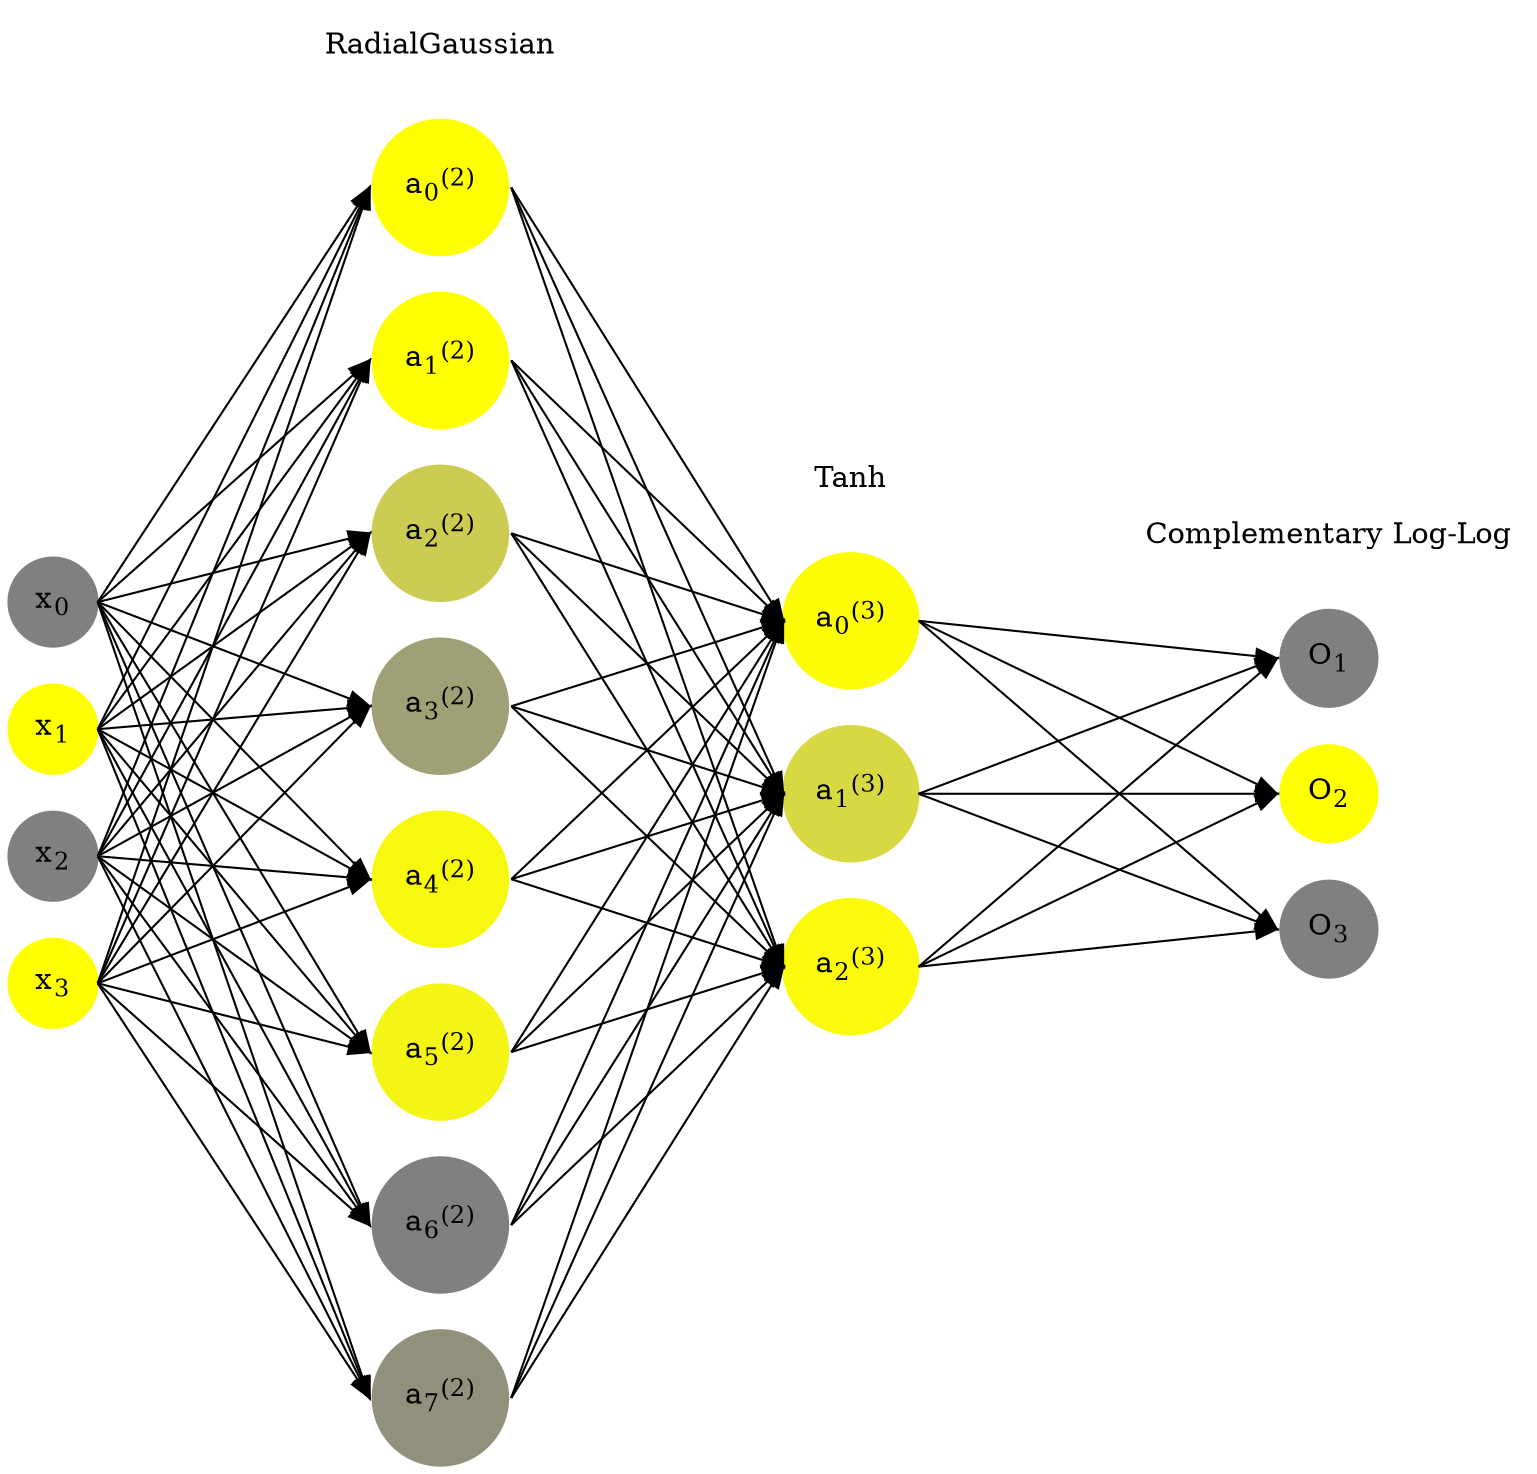digraph G {
	rankdir = LR;
	splines=false;
	edge[style=invis];
	ranksep= 1.4;
	{
	node [shape=circle, color="0.1667, 0.0, 0.5", style=filled, fillcolor="0.1667, 0.0, 0.5"];
	x0 [label=<x<sub>0</sub>>];
	}
	{
	node [shape=circle, color="0.1667, 1.0, 1.0", style=filled, fillcolor="0.1667, 1.0, 1.0"];
	x1 [label=<x<sub>1</sub>>];
	}
	{
	node [shape=circle, color="0.1667, 0.0, 0.5", style=filled, fillcolor="0.1667, 0.0, 0.5"];
	x2 [label=<x<sub>2</sub>>];
	}
	{
	node [shape=circle, color="0.1667, 1.0, 1.0", style=filled, fillcolor="0.1667, 1.0, 1.0"];
	x3 [label=<x<sub>3</sub>>];
	}
	{
	node [shape=circle, color="0.1667, 0.996003, 0.998002", style=filled, fillcolor="0.1667, 0.996003, 0.998002"];
	a02 [label=<a<sub>0</sub><sup>(2)</sup>>];
	}
	{
	node [shape=circle, color="0.1667, 0.993575, 0.996788", style=filled, fillcolor="0.1667, 0.993575, 0.996788"];
	a12 [label=<a<sub>1</sub><sup>(2)</sup>>];
	}
	{
	node [shape=circle, color="0.1667, 0.598176, 0.799088", style=filled, fillcolor="0.1667, 0.598176, 0.799088"];
	a22 [label=<a<sub>2</sub><sup>(2)</sup>>];
	}
	{
	node [shape=circle, color="0.1667, 0.252248, 0.626124", style=filled, fillcolor="0.1667, 0.252248, 0.626124"];
	a32 [label=<a<sub>3</sub><sup>(2)</sup>>];
	}
	{
	node [shape=circle, color="0.1667, 0.943343, 0.971672", style=filled, fillcolor="0.1667, 0.943343, 0.971672"];
	a42 [label=<a<sub>4</sub><sup>(2)</sup>>];
	}
	{
	node [shape=circle, color="0.1667, 0.910889, 0.955444", style=filled, fillcolor="0.1667, 0.910889, 0.955444"];
	a52 [label=<a<sub>5</sub><sup>(2)</sup>>];
	}
	{
	node [shape=circle, color="0.1667, 0.000456, 0.500228", style=filled, fillcolor="0.1667, 0.000456, 0.500228"];
	a62 [label=<a<sub>6</sub><sup>(2)</sup>>];
	}
	{
	node [shape=circle, color="0.1667, 0.126730, 0.563365", style=filled, fillcolor="0.1667, 0.126730, 0.563365"];
	a72 [label=<a<sub>7</sub><sup>(2)</sup>>];
	}
	{
	node [shape=circle, color="0.1667, 0.974723, 0.987362", style=filled, fillcolor="0.1667, 0.974723, 0.987362"];
	a03 [label=<a<sub>0</sub><sup>(3)</sup>>];
	}
	{
	node [shape=circle, color="0.1667, 0.692100, 0.846050", style=filled, fillcolor="0.1667, 0.692100, 0.846050"];
	a13 [label=<a<sub>1</sub><sup>(3)</sup>>];
	}
	{
	node [shape=circle, color="0.1667, 0.958607, 0.979304", style=filled, fillcolor="0.1667, 0.958607, 0.979304"];
	a23 [label=<a<sub>2</sub><sup>(3)</sup>>];
	}
	{
	node [shape=circle, color="0.1667, 0.0, 0.5", style=filled, fillcolor="0.1667, 0.0, 0.5"];
	O1 [label=<O<sub>1</sub>>];
	}
	{
	node [shape=circle, color="0.1667, 1.0, 1.0", style=filled, fillcolor="0.1667, 1.0, 1.0"];
	O2 [label=<O<sub>2</sub>>];
	}
	{
	node [shape=circle, color="0.1667, 0.0, 0.5", style=filled, fillcolor="0.1667, 0.0, 0.5"];
	O3 [label=<O<sub>3</sub>>];
	}
	{
	rank=same;
	x0->x1->x2->x3;
	}
	{
	rank=same;
	a02->a12->a22->a32->a42->a52->a62->a72;
	}
	{
	rank=same;
	a03->a13->a23;
	}
	{
	rank=same;
	O1->O2->O3;
	}
	l1 [shape=plaintext,label="RadialGaussian"];
	l1->a02;
	{rank=same; l1;a02};
	l2 [shape=plaintext,label="Tanh"];
	l2->a03;
	{rank=same; l2;a03};
	l3 [shape=plaintext,label="Complementary Log-Log"];
	l3->O1;
	{rank=same; l3;O1};
edge[style=solid, tailport=e, headport=w];
	{x0;x1;x2;x3} -> {a02;a12;a22;a32;a42;a52;a62;a72};
	{a02;a12;a22;a32;a42;a52;a62;a72} -> {a03;a13;a23};
	{a03;a13;a23} -> {O1,O2,O3};
}